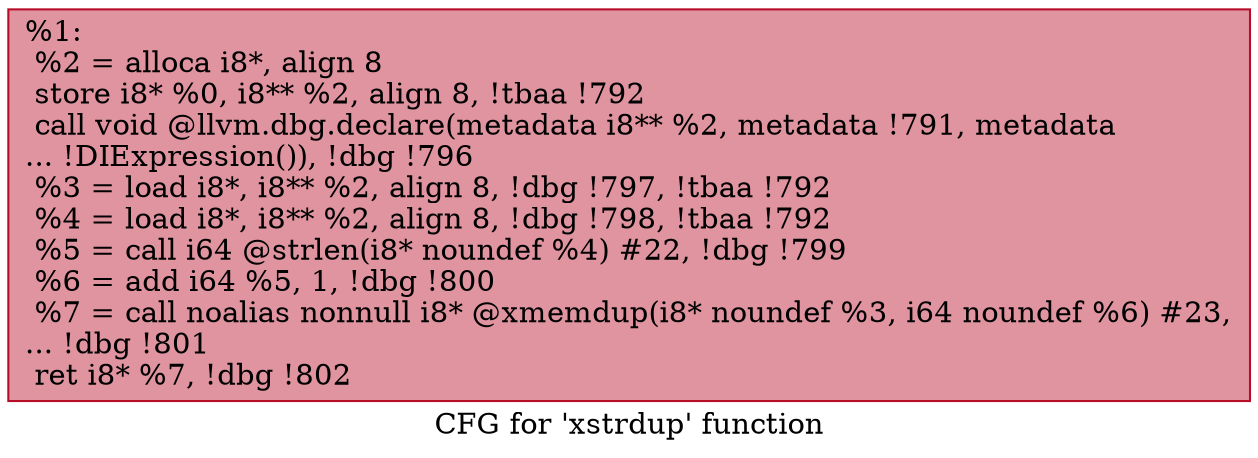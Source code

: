 digraph "CFG for 'xstrdup' function" {
	label="CFG for 'xstrdup' function";

	Node0x2a26350 [shape=record,color="#b70d28ff", style=filled, fillcolor="#b70d2870",label="{%1:\l  %2 = alloca i8*, align 8\l  store i8* %0, i8** %2, align 8, !tbaa !792\l  call void @llvm.dbg.declare(metadata i8** %2, metadata !791, metadata\l... !DIExpression()), !dbg !796\l  %3 = load i8*, i8** %2, align 8, !dbg !797, !tbaa !792\l  %4 = load i8*, i8** %2, align 8, !dbg !798, !tbaa !792\l  %5 = call i64 @strlen(i8* noundef %4) #22, !dbg !799\l  %6 = add i64 %5, 1, !dbg !800\l  %7 = call noalias nonnull i8* @xmemdup(i8* noundef %3, i64 noundef %6) #23,\l... !dbg !801\l  ret i8* %7, !dbg !802\l}"];
}
